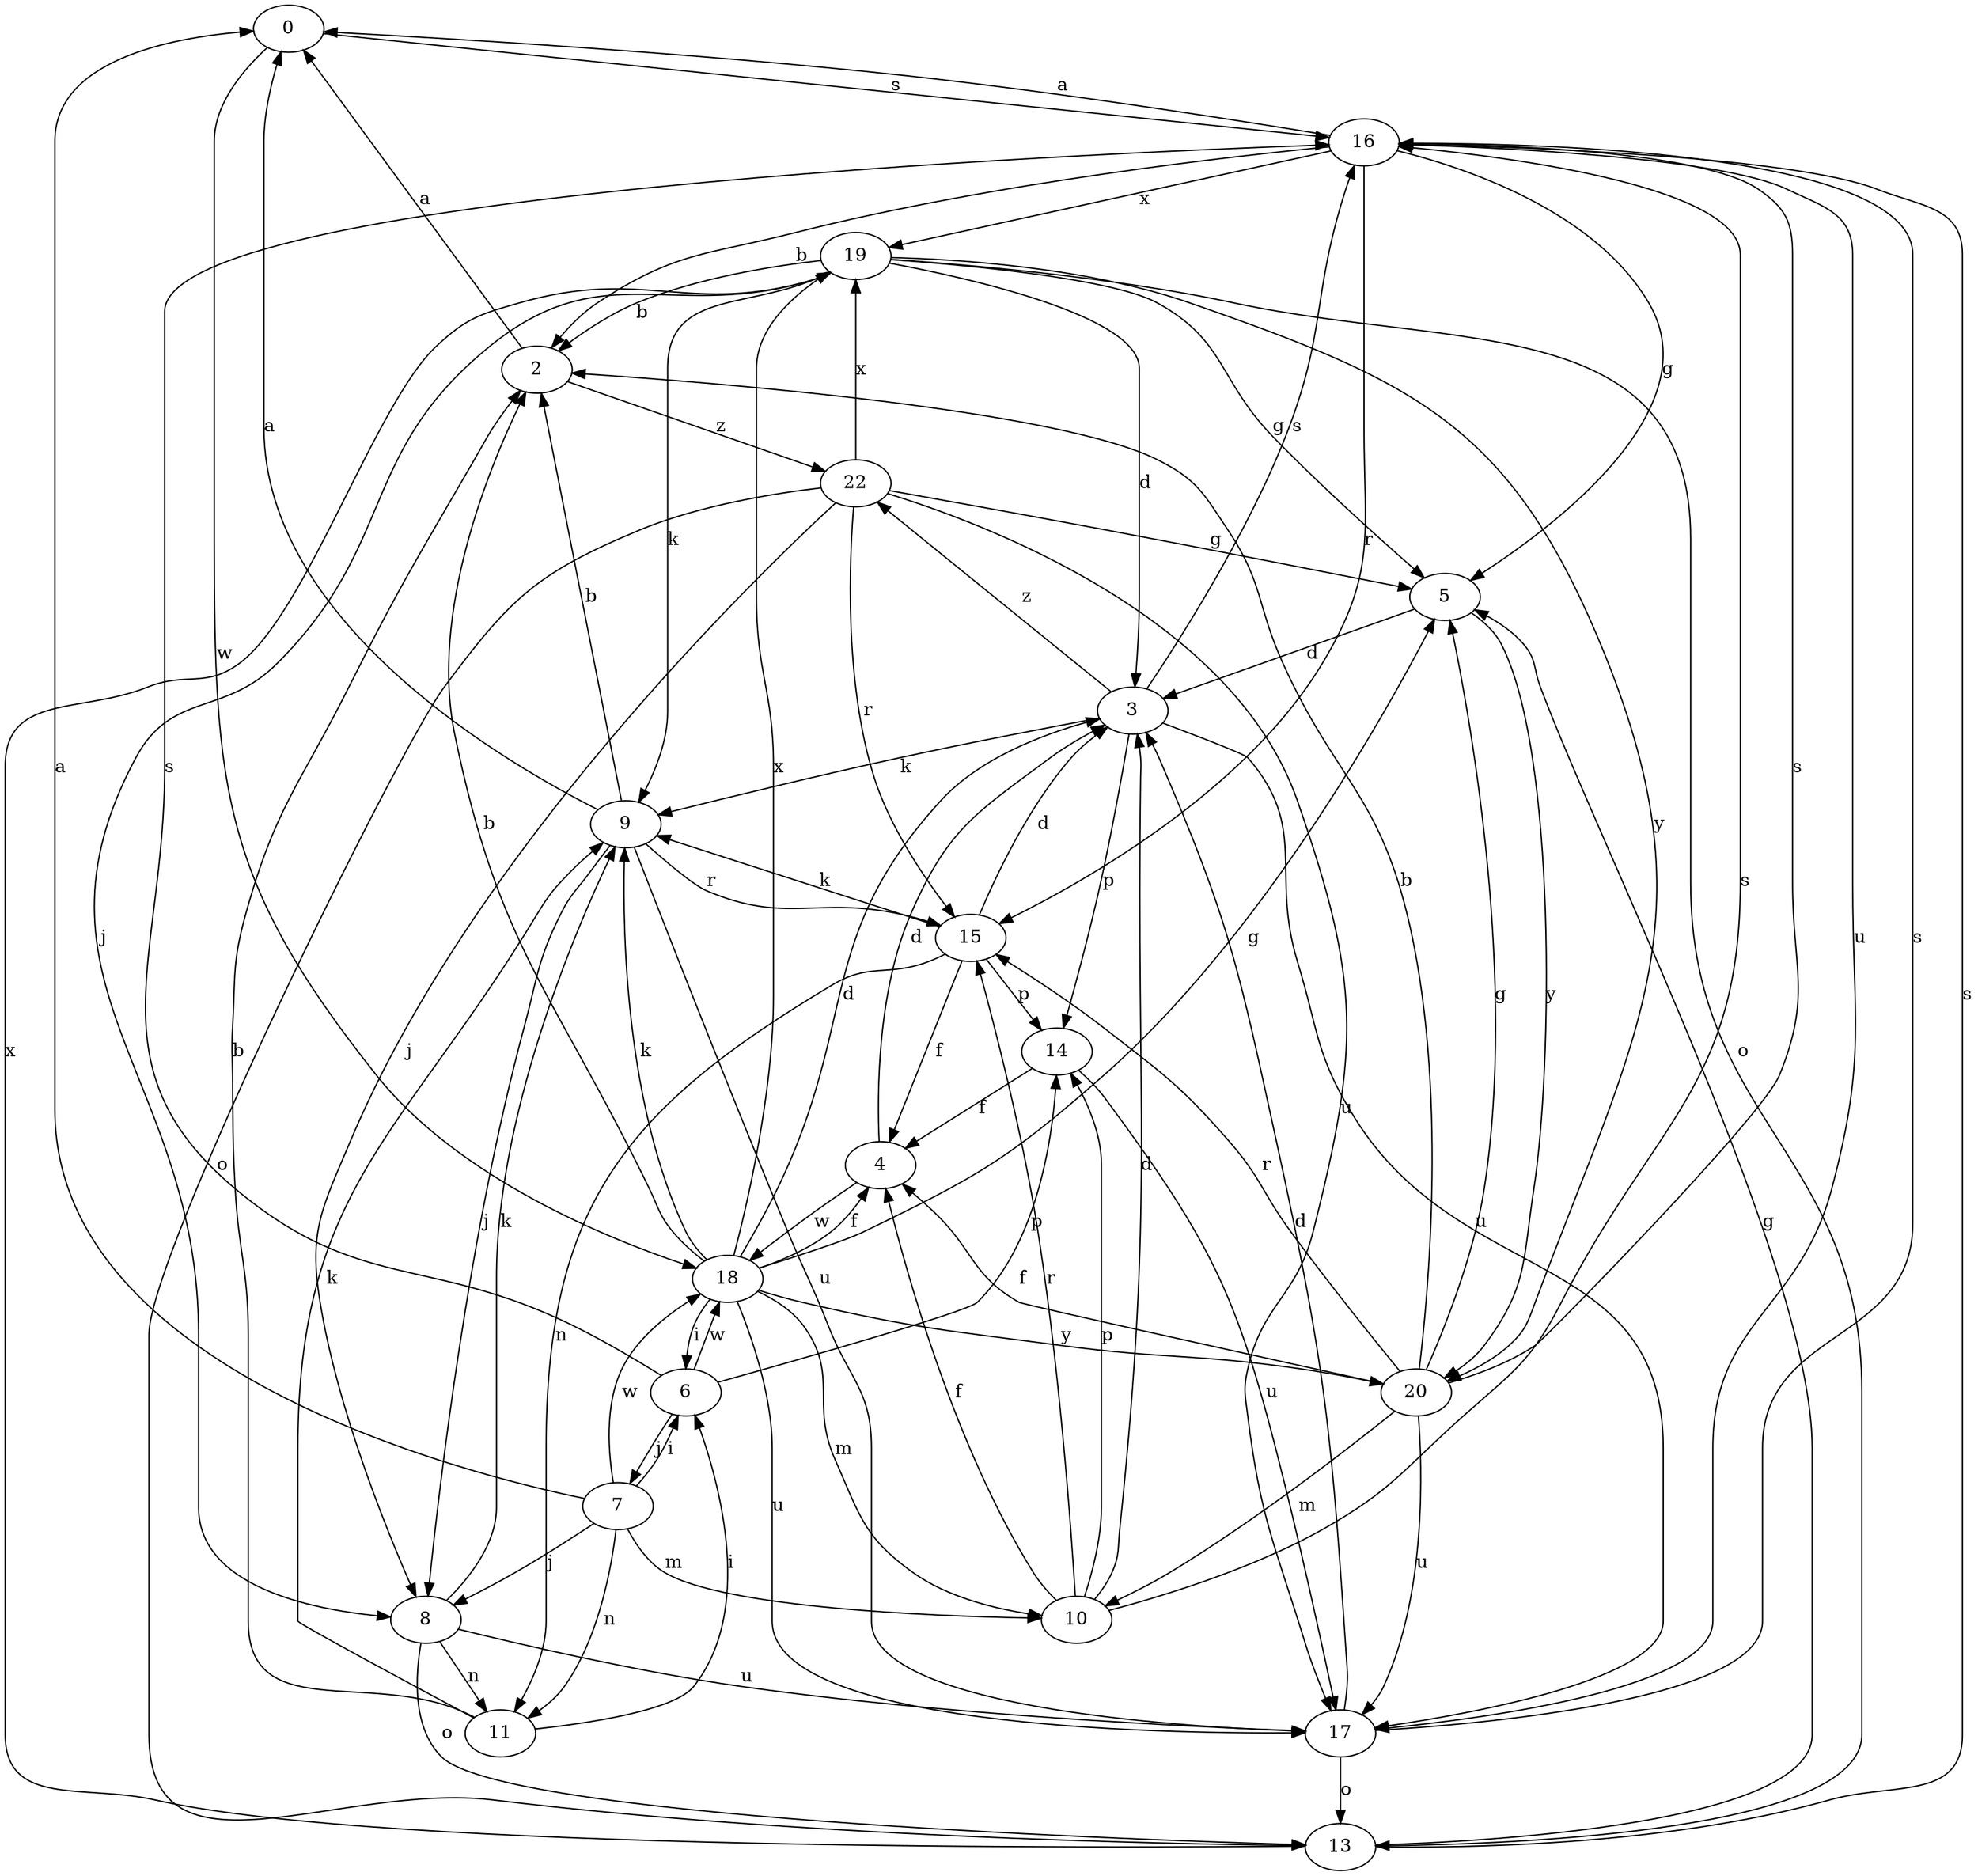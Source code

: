 strict digraph  {
0;
2;
3;
4;
5;
6;
7;
8;
9;
10;
11;
13;
14;
15;
16;
17;
18;
19;
20;
22;
0 -> 16  [label=s];
0 -> 18  [label=w];
2 -> 0  [label=a];
2 -> 22  [label=z];
3 -> 9  [label=k];
3 -> 14  [label=p];
3 -> 16  [label=s];
3 -> 17  [label=u];
3 -> 22  [label=z];
4 -> 3  [label=d];
4 -> 18  [label=w];
5 -> 3  [label=d];
5 -> 20  [label=y];
6 -> 7  [label=j];
6 -> 14  [label=p];
6 -> 16  [label=s];
6 -> 18  [label=w];
7 -> 0  [label=a];
7 -> 6  [label=i];
7 -> 8  [label=j];
7 -> 10  [label=m];
7 -> 11  [label=n];
7 -> 18  [label=w];
8 -> 9  [label=k];
8 -> 11  [label=n];
8 -> 13  [label=o];
8 -> 17  [label=u];
9 -> 0  [label=a];
9 -> 2  [label=b];
9 -> 8  [label=j];
9 -> 15  [label=r];
9 -> 17  [label=u];
10 -> 3  [label=d];
10 -> 4  [label=f];
10 -> 14  [label=p];
10 -> 15  [label=r];
10 -> 16  [label=s];
11 -> 2  [label=b];
11 -> 6  [label=i];
11 -> 9  [label=k];
13 -> 5  [label=g];
13 -> 16  [label=s];
13 -> 19  [label=x];
14 -> 4  [label=f];
14 -> 17  [label=u];
15 -> 3  [label=d];
15 -> 4  [label=f];
15 -> 9  [label=k];
15 -> 11  [label=n];
15 -> 14  [label=p];
16 -> 0  [label=a];
16 -> 2  [label=b];
16 -> 5  [label=g];
16 -> 15  [label=r];
16 -> 17  [label=u];
16 -> 19  [label=x];
17 -> 3  [label=d];
17 -> 13  [label=o];
17 -> 16  [label=s];
18 -> 2  [label=b];
18 -> 3  [label=d];
18 -> 4  [label=f];
18 -> 5  [label=g];
18 -> 6  [label=i];
18 -> 9  [label=k];
18 -> 10  [label=m];
18 -> 17  [label=u];
18 -> 19  [label=x];
18 -> 20  [label=y];
19 -> 2  [label=b];
19 -> 3  [label=d];
19 -> 5  [label=g];
19 -> 8  [label=j];
19 -> 9  [label=k];
19 -> 13  [label=o];
19 -> 20  [label=y];
20 -> 2  [label=b];
20 -> 4  [label=f];
20 -> 5  [label=g];
20 -> 10  [label=m];
20 -> 15  [label=r];
20 -> 16  [label=s];
20 -> 17  [label=u];
22 -> 5  [label=g];
22 -> 8  [label=j];
22 -> 13  [label=o];
22 -> 15  [label=r];
22 -> 17  [label=u];
22 -> 19  [label=x];
}
